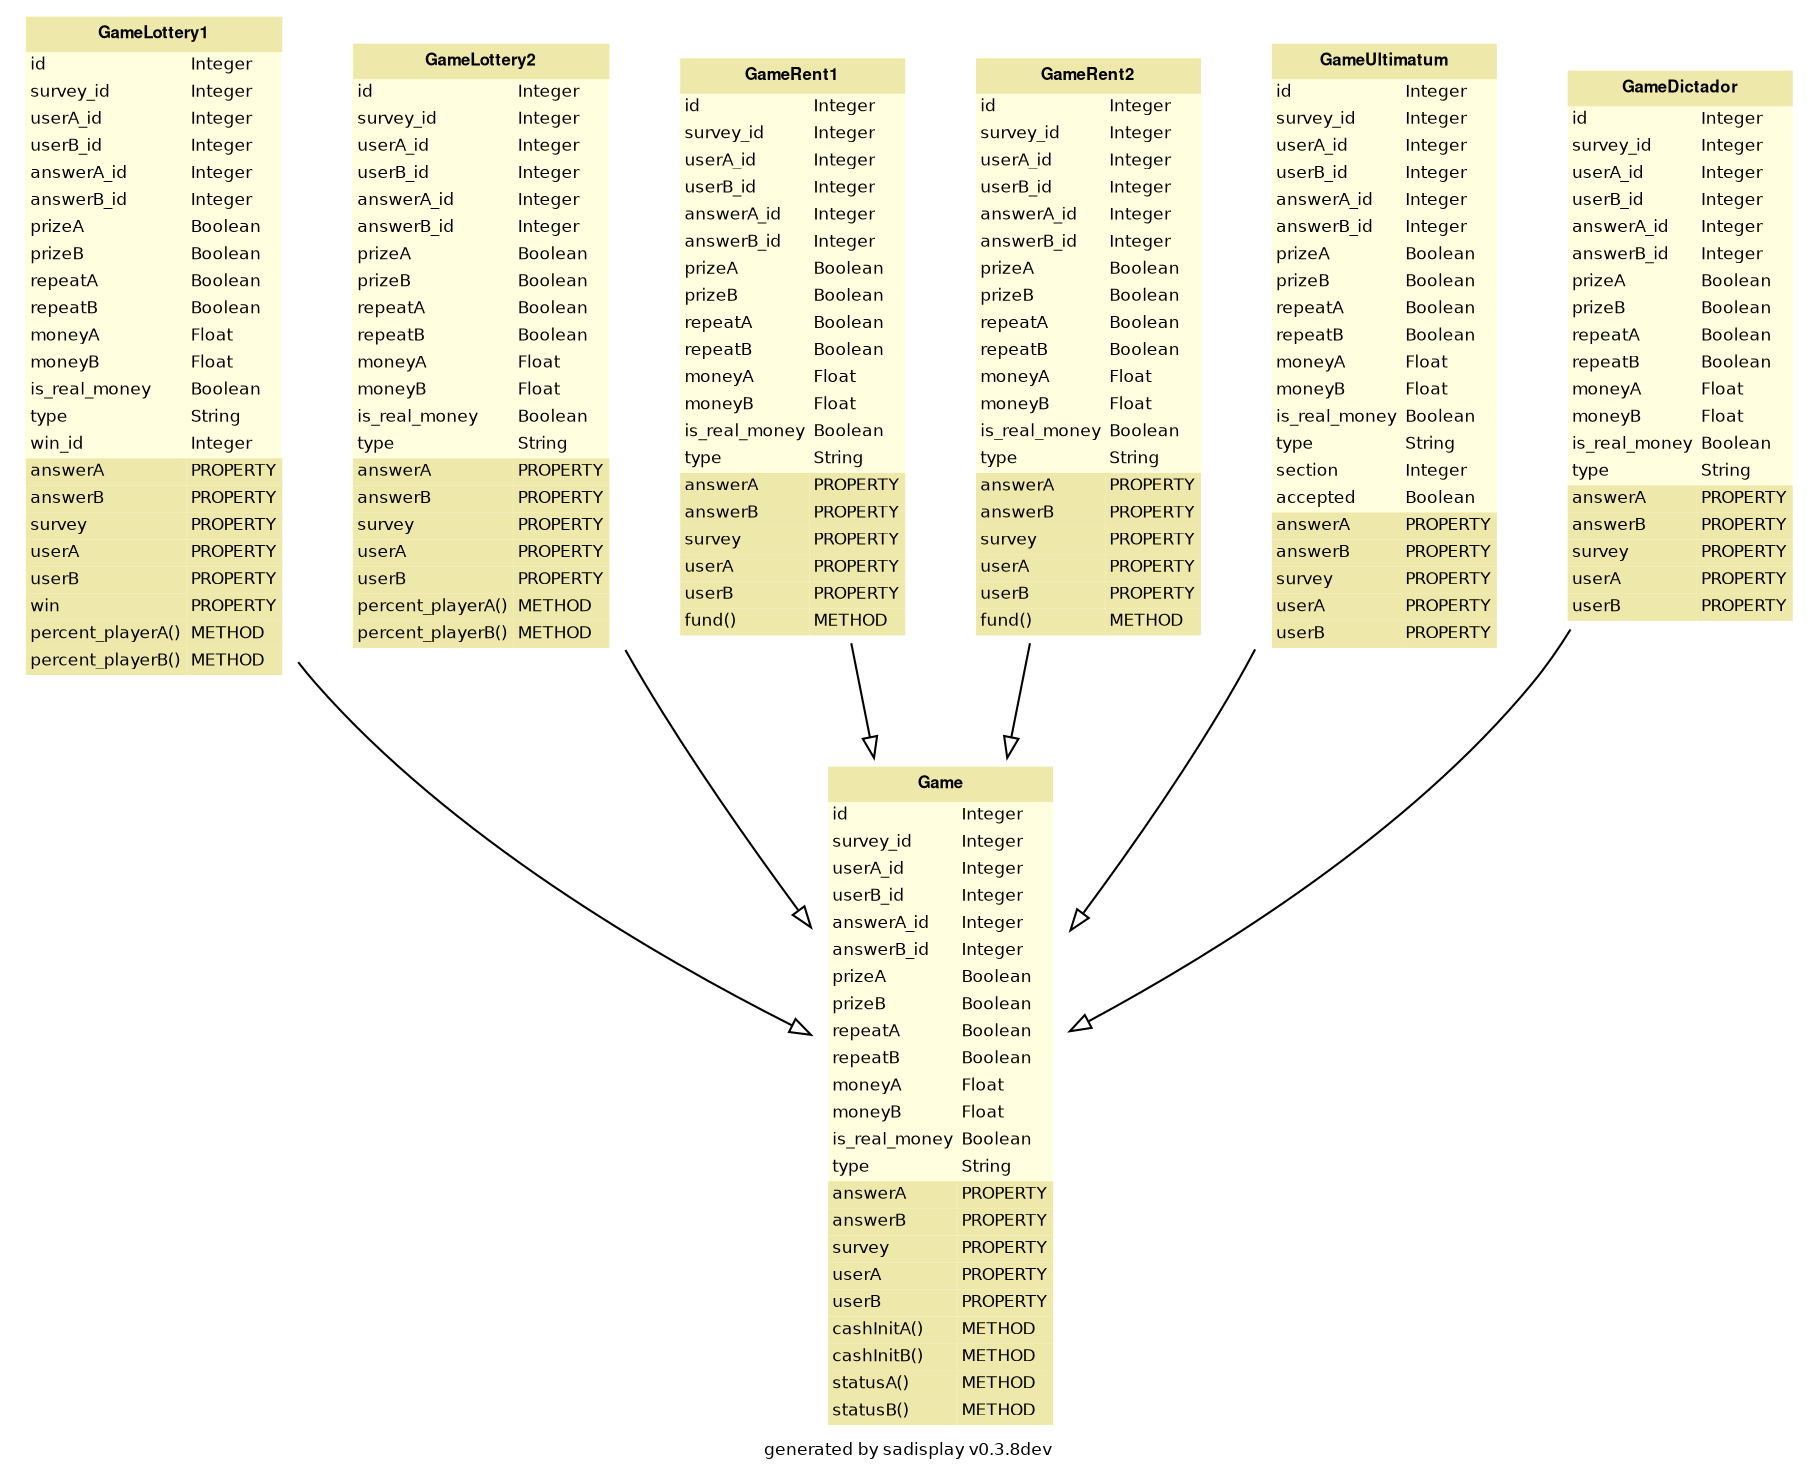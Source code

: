 
        digraph G {
            label = "generated by sadisplay v0.3.8dev";
            fontname = "Bitstream Vera Sans"
            fontsize = 8

            node [
                fontname = "Bitstream Vera Sans"
                fontsize = 8
                shape = "plaintext"
            ]

            edge [
                fontname = "Bitstream Vera Sans"
                fontsize = 8
            ]
    

        Game [label=<
        <TABLE BGCOLOR="lightyellow" BORDER="0"
            CELLBORDER="0" CELLSPACING="0">
                <TR><TD COLSPAN="2" CELLPADDING="4"
                        ALIGN="CENTER" BGCOLOR="palegoldenrod"
                ><FONT FACE="Helvetica Bold" COLOR="black"
                >Game</FONT></TD></TR><TR><TD ALIGN="LEFT" BORDER="0"
        ><FONT FACE="Bitstream Vera Sans">id</FONT
        ></TD><TD ALIGN="LEFT"
        ><FONT FACE="Bitstream Vera Sans">Integer</FONT
        ></TD></TR> <TR><TD ALIGN="LEFT" BORDER="0"
        ><FONT FACE="Bitstream Vera Sans">survey_id</FONT
        ></TD><TD ALIGN="LEFT"
        ><FONT FACE="Bitstream Vera Sans">Integer</FONT
        ></TD></TR> <TR><TD ALIGN="LEFT" BORDER="0"
        ><FONT FACE="Bitstream Vera Sans">userA_id</FONT
        ></TD><TD ALIGN="LEFT"
        ><FONT FACE="Bitstream Vera Sans">Integer</FONT
        ></TD></TR> <TR><TD ALIGN="LEFT" BORDER="0"
        ><FONT FACE="Bitstream Vera Sans">userB_id</FONT
        ></TD><TD ALIGN="LEFT"
        ><FONT FACE="Bitstream Vera Sans">Integer</FONT
        ></TD></TR> <TR><TD ALIGN="LEFT" BORDER="0"
        ><FONT FACE="Bitstream Vera Sans">answerA_id</FONT
        ></TD><TD ALIGN="LEFT"
        ><FONT FACE="Bitstream Vera Sans">Integer</FONT
        ></TD></TR> <TR><TD ALIGN="LEFT" BORDER="0"
        ><FONT FACE="Bitstream Vera Sans">answerB_id</FONT
        ></TD><TD ALIGN="LEFT"
        ><FONT FACE="Bitstream Vera Sans">Integer</FONT
        ></TD></TR> <TR><TD ALIGN="LEFT" BORDER="0"
        ><FONT FACE="Bitstream Vera Sans">prizeA</FONT
        ></TD><TD ALIGN="LEFT"
        ><FONT FACE="Bitstream Vera Sans">Boolean</FONT
        ></TD></TR> <TR><TD ALIGN="LEFT" BORDER="0"
        ><FONT FACE="Bitstream Vera Sans">prizeB</FONT
        ></TD><TD ALIGN="LEFT"
        ><FONT FACE="Bitstream Vera Sans">Boolean</FONT
        ></TD></TR> <TR><TD ALIGN="LEFT" BORDER="0"
        ><FONT FACE="Bitstream Vera Sans">repeatA</FONT
        ></TD><TD ALIGN="LEFT"
        ><FONT FACE="Bitstream Vera Sans">Boolean</FONT
        ></TD></TR> <TR><TD ALIGN="LEFT" BORDER="0"
        ><FONT FACE="Bitstream Vera Sans">repeatB</FONT
        ></TD><TD ALIGN="LEFT"
        ><FONT FACE="Bitstream Vera Sans">Boolean</FONT
        ></TD></TR> <TR><TD ALIGN="LEFT" BORDER="0"
        ><FONT FACE="Bitstream Vera Sans">moneyA</FONT
        ></TD><TD ALIGN="LEFT"
        ><FONT FACE="Bitstream Vera Sans">Float</FONT
        ></TD></TR> <TR><TD ALIGN="LEFT" BORDER="0"
        ><FONT FACE="Bitstream Vera Sans">moneyB</FONT
        ></TD><TD ALIGN="LEFT"
        ><FONT FACE="Bitstream Vera Sans">Float</FONT
        ></TD></TR> <TR><TD ALIGN="LEFT" BORDER="0"
        ><FONT FACE="Bitstream Vera Sans">is_real_money</FONT
        ></TD><TD ALIGN="LEFT"
        ><FONT FACE="Bitstream Vera Sans">Boolean</FONT
        ></TD></TR> <TR><TD ALIGN="LEFT" BORDER="0"
        ><FONT FACE="Bitstream Vera Sans">type</FONT
        ></TD><TD ALIGN="LEFT"
        ><FONT FACE="Bitstream Vera Sans">String</FONT
        ></TD></TR><TR><TD ALIGN="LEFT" BORDER="0"
        BGCOLOR="palegoldenrod"
        ><FONT FACE="Bitstream Vera Sans">answerA</FONT></TD
        ><TD BGCOLOR="palegoldenrod" ALIGN="LEFT"
        ><FONT FACE="Bitstream Vera Sans">PROPERTY</FONT
        ></TD></TR> <TR><TD ALIGN="LEFT" BORDER="0"
        BGCOLOR="palegoldenrod"
        ><FONT FACE="Bitstream Vera Sans">answerB</FONT></TD
        ><TD BGCOLOR="palegoldenrod" ALIGN="LEFT"
        ><FONT FACE="Bitstream Vera Sans">PROPERTY</FONT
        ></TD></TR> <TR><TD ALIGN="LEFT" BORDER="0"
        BGCOLOR="palegoldenrod"
        ><FONT FACE="Bitstream Vera Sans">survey</FONT></TD
        ><TD BGCOLOR="palegoldenrod" ALIGN="LEFT"
        ><FONT FACE="Bitstream Vera Sans">PROPERTY</FONT
        ></TD></TR> <TR><TD ALIGN="LEFT" BORDER="0"
        BGCOLOR="palegoldenrod"
        ><FONT FACE="Bitstream Vera Sans">userA</FONT></TD
        ><TD BGCOLOR="palegoldenrod" ALIGN="LEFT"
        ><FONT FACE="Bitstream Vera Sans">PROPERTY</FONT
        ></TD></TR> <TR><TD ALIGN="LEFT" BORDER="0"
        BGCOLOR="palegoldenrod"
        ><FONT FACE="Bitstream Vera Sans">userB</FONT></TD
        ><TD BGCOLOR="palegoldenrod" ALIGN="LEFT"
        ><FONT FACE="Bitstream Vera Sans">PROPERTY</FONT
        ></TD></TR><TR><TD ALIGN="LEFT" BORDER="0"
        BGCOLOR="palegoldenrod"
        ><FONT FACE="Bitstream Vera Sans">cashInitA()</FONT></TD
        ><TD BGCOLOR="palegoldenrod" ALIGN="LEFT"
        ><FONT FACE="Bitstream Vera Sans">METHOD</FONT
        ></TD></TR> <TR><TD ALIGN="LEFT" BORDER="0"
        BGCOLOR="palegoldenrod"
        ><FONT FACE="Bitstream Vera Sans">cashInitB()</FONT></TD
        ><TD BGCOLOR="palegoldenrod" ALIGN="LEFT"
        ><FONT FACE="Bitstream Vera Sans">METHOD</FONT
        ></TD></TR> <TR><TD ALIGN="LEFT" BORDER="0"
        BGCOLOR="palegoldenrod"
        ><FONT FACE="Bitstream Vera Sans">statusA()</FONT></TD
        ><TD BGCOLOR="palegoldenrod" ALIGN="LEFT"
        ><FONT FACE="Bitstream Vera Sans">METHOD</FONT
        ></TD></TR> <TR><TD ALIGN="LEFT" BORDER="0"
        BGCOLOR="palegoldenrod"
        ><FONT FACE="Bitstream Vera Sans">statusB()</FONT></TD
        ><TD BGCOLOR="palegoldenrod" ALIGN="LEFT"
        ><FONT FACE="Bitstream Vera Sans">METHOD</FONT
        ></TD></TR>
        </TABLE>
    >]
    

        GameLottery1 [label=<
        <TABLE BGCOLOR="lightyellow" BORDER="0"
            CELLBORDER="0" CELLSPACING="0">
                <TR><TD COLSPAN="2" CELLPADDING="4"
                        ALIGN="CENTER" BGCOLOR="palegoldenrod"
                ><FONT FACE="Helvetica Bold" COLOR="black"
                >GameLottery1</FONT></TD></TR><TR><TD ALIGN="LEFT" BORDER="0"
        ><FONT FACE="Bitstream Vera Sans">id</FONT
        ></TD><TD ALIGN="LEFT"
        ><FONT FACE="Bitstream Vera Sans">Integer</FONT
        ></TD></TR> <TR><TD ALIGN="LEFT" BORDER="0"
        ><FONT FACE="Bitstream Vera Sans">survey_id</FONT
        ></TD><TD ALIGN="LEFT"
        ><FONT FACE="Bitstream Vera Sans">Integer</FONT
        ></TD></TR> <TR><TD ALIGN="LEFT" BORDER="0"
        ><FONT FACE="Bitstream Vera Sans">userA_id</FONT
        ></TD><TD ALIGN="LEFT"
        ><FONT FACE="Bitstream Vera Sans">Integer</FONT
        ></TD></TR> <TR><TD ALIGN="LEFT" BORDER="0"
        ><FONT FACE="Bitstream Vera Sans">userB_id</FONT
        ></TD><TD ALIGN="LEFT"
        ><FONT FACE="Bitstream Vera Sans">Integer</FONT
        ></TD></TR> <TR><TD ALIGN="LEFT" BORDER="0"
        ><FONT FACE="Bitstream Vera Sans">answerA_id</FONT
        ></TD><TD ALIGN="LEFT"
        ><FONT FACE="Bitstream Vera Sans">Integer</FONT
        ></TD></TR> <TR><TD ALIGN="LEFT" BORDER="0"
        ><FONT FACE="Bitstream Vera Sans">answerB_id</FONT
        ></TD><TD ALIGN="LEFT"
        ><FONT FACE="Bitstream Vera Sans">Integer</FONT
        ></TD></TR> <TR><TD ALIGN="LEFT" BORDER="0"
        ><FONT FACE="Bitstream Vera Sans">prizeA</FONT
        ></TD><TD ALIGN="LEFT"
        ><FONT FACE="Bitstream Vera Sans">Boolean</FONT
        ></TD></TR> <TR><TD ALIGN="LEFT" BORDER="0"
        ><FONT FACE="Bitstream Vera Sans">prizeB</FONT
        ></TD><TD ALIGN="LEFT"
        ><FONT FACE="Bitstream Vera Sans">Boolean</FONT
        ></TD></TR> <TR><TD ALIGN="LEFT" BORDER="0"
        ><FONT FACE="Bitstream Vera Sans">repeatA</FONT
        ></TD><TD ALIGN="LEFT"
        ><FONT FACE="Bitstream Vera Sans">Boolean</FONT
        ></TD></TR> <TR><TD ALIGN="LEFT" BORDER="0"
        ><FONT FACE="Bitstream Vera Sans">repeatB</FONT
        ></TD><TD ALIGN="LEFT"
        ><FONT FACE="Bitstream Vera Sans">Boolean</FONT
        ></TD></TR> <TR><TD ALIGN="LEFT" BORDER="0"
        ><FONT FACE="Bitstream Vera Sans">moneyA</FONT
        ></TD><TD ALIGN="LEFT"
        ><FONT FACE="Bitstream Vera Sans">Float</FONT
        ></TD></TR> <TR><TD ALIGN="LEFT" BORDER="0"
        ><FONT FACE="Bitstream Vera Sans">moneyB</FONT
        ></TD><TD ALIGN="LEFT"
        ><FONT FACE="Bitstream Vera Sans">Float</FONT
        ></TD></TR> <TR><TD ALIGN="LEFT" BORDER="0"
        ><FONT FACE="Bitstream Vera Sans">is_real_money</FONT
        ></TD><TD ALIGN="LEFT"
        ><FONT FACE="Bitstream Vera Sans">Boolean</FONT
        ></TD></TR> <TR><TD ALIGN="LEFT" BORDER="0"
        ><FONT FACE="Bitstream Vera Sans">type</FONT
        ></TD><TD ALIGN="LEFT"
        ><FONT FACE="Bitstream Vera Sans">String</FONT
        ></TD></TR> <TR><TD ALIGN="LEFT" BORDER="0"
        ><FONT FACE="Bitstream Vera Sans">win_id</FONT
        ></TD><TD ALIGN="LEFT"
        ><FONT FACE="Bitstream Vera Sans">Integer</FONT
        ></TD></TR><TR><TD ALIGN="LEFT" BORDER="0"
        BGCOLOR="palegoldenrod"
        ><FONT FACE="Bitstream Vera Sans">answerA</FONT></TD
        ><TD BGCOLOR="palegoldenrod" ALIGN="LEFT"
        ><FONT FACE="Bitstream Vera Sans">PROPERTY</FONT
        ></TD></TR> <TR><TD ALIGN="LEFT" BORDER="0"
        BGCOLOR="palegoldenrod"
        ><FONT FACE="Bitstream Vera Sans">answerB</FONT></TD
        ><TD BGCOLOR="palegoldenrod" ALIGN="LEFT"
        ><FONT FACE="Bitstream Vera Sans">PROPERTY</FONT
        ></TD></TR> <TR><TD ALIGN="LEFT" BORDER="0"
        BGCOLOR="palegoldenrod"
        ><FONT FACE="Bitstream Vera Sans">survey</FONT></TD
        ><TD BGCOLOR="palegoldenrod" ALIGN="LEFT"
        ><FONT FACE="Bitstream Vera Sans">PROPERTY</FONT
        ></TD></TR> <TR><TD ALIGN="LEFT" BORDER="0"
        BGCOLOR="palegoldenrod"
        ><FONT FACE="Bitstream Vera Sans">userA</FONT></TD
        ><TD BGCOLOR="palegoldenrod" ALIGN="LEFT"
        ><FONT FACE="Bitstream Vera Sans">PROPERTY</FONT
        ></TD></TR> <TR><TD ALIGN="LEFT" BORDER="0"
        BGCOLOR="palegoldenrod"
        ><FONT FACE="Bitstream Vera Sans">userB</FONT></TD
        ><TD BGCOLOR="palegoldenrod" ALIGN="LEFT"
        ><FONT FACE="Bitstream Vera Sans">PROPERTY</FONT
        ></TD></TR> <TR><TD ALIGN="LEFT" BORDER="0"
        BGCOLOR="palegoldenrod"
        ><FONT FACE="Bitstream Vera Sans">win</FONT></TD
        ><TD BGCOLOR="palegoldenrod" ALIGN="LEFT"
        ><FONT FACE="Bitstream Vera Sans">PROPERTY</FONT
        ></TD></TR><TR><TD ALIGN="LEFT" BORDER="0"
        BGCOLOR="palegoldenrod"
        ><FONT FACE="Bitstream Vera Sans">percent_playerA()</FONT></TD
        ><TD BGCOLOR="palegoldenrod" ALIGN="LEFT"
        ><FONT FACE="Bitstream Vera Sans">METHOD</FONT
        ></TD></TR> <TR><TD ALIGN="LEFT" BORDER="0"
        BGCOLOR="palegoldenrod"
        ><FONT FACE="Bitstream Vera Sans">percent_playerB()</FONT></TD
        ><TD BGCOLOR="palegoldenrod" ALIGN="LEFT"
        ><FONT FACE="Bitstream Vera Sans">METHOD</FONT
        ></TD></TR>
        </TABLE>
    >]
    

        GameLottery2 [label=<
        <TABLE BGCOLOR="lightyellow" BORDER="0"
            CELLBORDER="0" CELLSPACING="0">
                <TR><TD COLSPAN="2" CELLPADDING="4"
                        ALIGN="CENTER" BGCOLOR="palegoldenrod"
                ><FONT FACE="Helvetica Bold" COLOR="black"
                >GameLottery2</FONT></TD></TR><TR><TD ALIGN="LEFT" BORDER="0"
        ><FONT FACE="Bitstream Vera Sans">id</FONT
        ></TD><TD ALIGN="LEFT"
        ><FONT FACE="Bitstream Vera Sans">Integer</FONT
        ></TD></TR> <TR><TD ALIGN="LEFT" BORDER="0"
        ><FONT FACE="Bitstream Vera Sans">survey_id</FONT
        ></TD><TD ALIGN="LEFT"
        ><FONT FACE="Bitstream Vera Sans">Integer</FONT
        ></TD></TR> <TR><TD ALIGN="LEFT" BORDER="0"
        ><FONT FACE="Bitstream Vera Sans">userA_id</FONT
        ></TD><TD ALIGN="LEFT"
        ><FONT FACE="Bitstream Vera Sans">Integer</FONT
        ></TD></TR> <TR><TD ALIGN="LEFT" BORDER="0"
        ><FONT FACE="Bitstream Vera Sans">userB_id</FONT
        ></TD><TD ALIGN="LEFT"
        ><FONT FACE="Bitstream Vera Sans">Integer</FONT
        ></TD></TR> <TR><TD ALIGN="LEFT" BORDER="0"
        ><FONT FACE="Bitstream Vera Sans">answerA_id</FONT
        ></TD><TD ALIGN="LEFT"
        ><FONT FACE="Bitstream Vera Sans">Integer</FONT
        ></TD></TR> <TR><TD ALIGN="LEFT" BORDER="0"
        ><FONT FACE="Bitstream Vera Sans">answerB_id</FONT
        ></TD><TD ALIGN="LEFT"
        ><FONT FACE="Bitstream Vera Sans">Integer</FONT
        ></TD></TR> <TR><TD ALIGN="LEFT" BORDER="0"
        ><FONT FACE="Bitstream Vera Sans">prizeA</FONT
        ></TD><TD ALIGN="LEFT"
        ><FONT FACE="Bitstream Vera Sans">Boolean</FONT
        ></TD></TR> <TR><TD ALIGN="LEFT" BORDER="0"
        ><FONT FACE="Bitstream Vera Sans">prizeB</FONT
        ></TD><TD ALIGN="LEFT"
        ><FONT FACE="Bitstream Vera Sans">Boolean</FONT
        ></TD></TR> <TR><TD ALIGN="LEFT" BORDER="0"
        ><FONT FACE="Bitstream Vera Sans">repeatA</FONT
        ></TD><TD ALIGN="LEFT"
        ><FONT FACE="Bitstream Vera Sans">Boolean</FONT
        ></TD></TR> <TR><TD ALIGN="LEFT" BORDER="0"
        ><FONT FACE="Bitstream Vera Sans">repeatB</FONT
        ></TD><TD ALIGN="LEFT"
        ><FONT FACE="Bitstream Vera Sans">Boolean</FONT
        ></TD></TR> <TR><TD ALIGN="LEFT" BORDER="0"
        ><FONT FACE="Bitstream Vera Sans">moneyA</FONT
        ></TD><TD ALIGN="LEFT"
        ><FONT FACE="Bitstream Vera Sans">Float</FONT
        ></TD></TR> <TR><TD ALIGN="LEFT" BORDER="0"
        ><FONT FACE="Bitstream Vera Sans">moneyB</FONT
        ></TD><TD ALIGN="LEFT"
        ><FONT FACE="Bitstream Vera Sans">Float</FONT
        ></TD></TR> <TR><TD ALIGN="LEFT" BORDER="0"
        ><FONT FACE="Bitstream Vera Sans">is_real_money</FONT
        ></TD><TD ALIGN="LEFT"
        ><FONT FACE="Bitstream Vera Sans">Boolean</FONT
        ></TD></TR> <TR><TD ALIGN="LEFT" BORDER="0"
        ><FONT FACE="Bitstream Vera Sans">type</FONT
        ></TD><TD ALIGN="LEFT"
        ><FONT FACE="Bitstream Vera Sans">String</FONT
        ></TD></TR><TR><TD ALIGN="LEFT" BORDER="0"
        BGCOLOR="palegoldenrod"
        ><FONT FACE="Bitstream Vera Sans">answerA</FONT></TD
        ><TD BGCOLOR="palegoldenrod" ALIGN="LEFT"
        ><FONT FACE="Bitstream Vera Sans">PROPERTY</FONT
        ></TD></TR> <TR><TD ALIGN="LEFT" BORDER="0"
        BGCOLOR="palegoldenrod"
        ><FONT FACE="Bitstream Vera Sans">answerB</FONT></TD
        ><TD BGCOLOR="palegoldenrod" ALIGN="LEFT"
        ><FONT FACE="Bitstream Vera Sans">PROPERTY</FONT
        ></TD></TR> <TR><TD ALIGN="LEFT" BORDER="0"
        BGCOLOR="palegoldenrod"
        ><FONT FACE="Bitstream Vera Sans">survey</FONT></TD
        ><TD BGCOLOR="palegoldenrod" ALIGN="LEFT"
        ><FONT FACE="Bitstream Vera Sans">PROPERTY</FONT
        ></TD></TR> <TR><TD ALIGN="LEFT" BORDER="0"
        BGCOLOR="palegoldenrod"
        ><FONT FACE="Bitstream Vera Sans">userA</FONT></TD
        ><TD BGCOLOR="palegoldenrod" ALIGN="LEFT"
        ><FONT FACE="Bitstream Vera Sans">PROPERTY</FONT
        ></TD></TR> <TR><TD ALIGN="LEFT" BORDER="0"
        BGCOLOR="palegoldenrod"
        ><FONT FACE="Bitstream Vera Sans">userB</FONT></TD
        ><TD BGCOLOR="palegoldenrod" ALIGN="LEFT"
        ><FONT FACE="Bitstream Vera Sans">PROPERTY</FONT
        ></TD></TR><TR><TD ALIGN="LEFT" BORDER="0"
        BGCOLOR="palegoldenrod"
        ><FONT FACE="Bitstream Vera Sans">percent_playerA()</FONT></TD
        ><TD BGCOLOR="palegoldenrod" ALIGN="LEFT"
        ><FONT FACE="Bitstream Vera Sans">METHOD</FONT
        ></TD></TR> <TR><TD ALIGN="LEFT" BORDER="0"
        BGCOLOR="palegoldenrod"
        ><FONT FACE="Bitstream Vera Sans">percent_playerB()</FONT></TD
        ><TD BGCOLOR="palegoldenrod" ALIGN="LEFT"
        ><FONT FACE="Bitstream Vera Sans">METHOD</FONT
        ></TD></TR>
        </TABLE>
    >]
    

        GameRent1 [label=<
        <TABLE BGCOLOR="lightyellow" BORDER="0"
            CELLBORDER="0" CELLSPACING="0">
                <TR><TD COLSPAN="2" CELLPADDING="4"
                        ALIGN="CENTER" BGCOLOR="palegoldenrod"
                ><FONT FACE="Helvetica Bold" COLOR="black"
                >GameRent1</FONT></TD></TR><TR><TD ALIGN="LEFT" BORDER="0"
        ><FONT FACE="Bitstream Vera Sans">id</FONT
        ></TD><TD ALIGN="LEFT"
        ><FONT FACE="Bitstream Vera Sans">Integer</FONT
        ></TD></TR> <TR><TD ALIGN="LEFT" BORDER="0"
        ><FONT FACE="Bitstream Vera Sans">survey_id</FONT
        ></TD><TD ALIGN="LEFT"
        ><FONT FACE="Bitstream Vera Sans">Integer</FONT
        ></TD></TR> <TR><TD ALIGN="LEFT" BORDER="0"
        ><FONT FACE="Bitstream Vera Sans">userA_id</FONT
        ></TD><TD ALIGN="LEFT"
        ><FONT FACE="Bitstream Vera Sans">Integer</FONT
        ></TD></TR> <TR><TD ALIGN="LEFT" BORDER="0"
        ><FONT FACE="Bitstream Vera Sans">userB_id</FONT
        ></TD><TD ALIGN="LEFT"
        ><FONT FACE="Bitstream Vera Sans">Integer</FONT
        ></TD></TR> <TR><TD ALIGN="LEFT" BORDER="0"
        ><FONT FACE="Bitstream Vera Sans">answerA_id</FONT
        ></TD><TD ALIGN="LEFT"
        ><FONT FACE="Bitstream Vera Sans">Integer</FONT
        ></TD></TR> <TR><TD ALIGN="LEFT" BORDER="0"
        ><FONT FACE="Bitstream Vera Sans">answerB_id</FONT
        ></TD><TD ALIGN="LEFT"
        ><FONT FACE="Bitstream Vera Sans">Integer</FONT
        ></TD></TR> <TR><TD ALIGN="LEFT" BORDER="0"
        ><FONT FACE="Bitstream Vera Sans">prizeA</FONT
        ></TD><TD ALIGN="LEFT"
        ><FONT FACE="Bitstream Vera Sans">Boolean</FONT
        ></TD></TR> <TR><TD ALIGN="LEFT" BORDER="0"
        ><FONT FACE="Bitstream Vera Sans">prizeB</FONT
        ></TD><TD ALIGN="LEFT"
        ><FONT FACE="Bitstream Vera Sans">Boolean</FONT
        ></TD></TR> <TR><TD ALIGN="LEFT" BORDER="0"
        ><FONT FACE="Bitstream Vera Sans">repeatA</FONT
        ></TD><TD ALIGN="LEFT"
        ><FONT FACE="Bitstream Vera Sans">Boolean</FONT
        ></TD></TR> <TR><TD ALIGN="LEFT" BORDER="0"
        ><FONT FACE="Bitstream Vera Sans">repeatB</FONT
        ></TD><TD ALIGN="LEFT"
        ><FONT FACE="Bitstream Vera Sans">Boolean</FONT
        ></TD></TR> <TR><TD ALIGN="LEFT" BORDER="0"
        ><FONT FACE="Bitstream Vera Sans">moneyA</FONT
        ></TD><TD ALIGN="LEFT"
        ><FONT FACE="Bitstream Vera Sans">Float</FONT
        ></TD></TR> <TR><TD ALIGN="LEFT" BORDER="0"
        ><FONT FACE="Bitstream Vera Sans">moneyB</FONT
        ></TD><TD ALIGN="LEFT"
        ><FONT FACE="Bitstream Vera Sans">Float</FONT
        ></TD></TR> <TR><TD ALIGN="LEFT" BORDER="0"
        ><FONT FACE="Bitstream Vera Sans">is_real_money</FONT
        ></TD><TD ALIGN="LEFT"
        ><FONT FACE="Bitstream Vera Sans">Boolean</FONT
        ></TD></TR> <TR><TD ALIGN="LEFT" BORDER="0"
        ><FONT FACE="Bitstream Vera Sans">type</FONT
        ></TD><TD ALIGN="LEFT"
        ><FONT FACE="Bitstream Vera Sans">String</FONT
        ></TD></TR><TR><TD ALIGN="LEFT" BORDER="0"
        BGCOLOR="palegoldenrod"
        ><FONT FACE="Bitstream Vera Sans">answerA</FONT></TD
        ><TD BGCOLOR="palegoldenrod" ALIGN="LEFT"
        ><FONT FACE="Bitstream Vera Sans">PROPERTY</FONT
        ></TD></TR> <TR><TD ALIGN="LEFT" BORDER="0"
        BGCOLOR="palegoldenrod"
        ><FONT FACE="Bitstream Vera Sans">answerB</FONT></TD
        ><TD BGCOLOR="palegoldenrod" ALIGN="LEFT"
        ><FONT FACE="Bitstream Vera Sans">PROPERTY</FONT
        ></TD></TR> <TR><TD ALIGN="LEFT" BORDER="0"
        BGCOLOR="palegoldenrod"
        ><FONT FACE="Bitstream Vera Sans">survey</FONT></TD
        ><TD BGCOLOR="palegoldenrod" ALIGN="LEFT"
        ><FONT FACE="Bitstream Vera Sans">PROPERTY</FONT
        ></TD></TR> <TR><TD ALIGN="LEFT" BORDER="0"
        BGCOLOR="palegoldenrod"
        ><FONT FACE="Bitstream Vera Sans">userA</FONT></TD
        ><TD BGCOLOR="palegoldenrod" ALIGN="LEFT"
        ><FONT FACE="Bitstream Vera Sans">PROPERTY</FONT
        ></TD></TR> <TR><TD ALIGN="LEFT" BORDER="0"
        BGCOLOR="palegoldenrod"
        ><FONT FACE="Bitstream Vera Sans">userB</FONT></TD
        ><TD BGCOLOR="palegoldenrod" ALIGN="LEFT"
        ><FONT FACE="Bitstream Vera Sans">PROPERTY</FONT
        ></TD></TR><TR><TD ALIGN="LEFT" BORDER="0"
        BGCOLOR="palegoldenrod"
        ><FONT FACE="Bitstream Vera Sans">fund()</FONT></TD
        ><TD BGCOLOR="palegoldenrod" ALIGN="LEFT"
        ><FONT FACE="Bitstream Vera Sans">METHOD</FONT
        ></TD></TR>
        </TABLE>
    >]
    

        GameRent2 [label=<
        <TABLE BGCOLOR="lightyellow" BORDER="0"
            CELLBORDER="0" CELLSPACING="0">
                <TR><TD COLSPAN="2" CELLPADDING="4"
                        ALIGN="CENTER" BGCOLOR="palegoldenrod"
                ><FONT FACE="Helvetica Bold" COLOR="black"
                >GameRent2</FONT></TD></TR><TR><TD ALIGN="LEFT" BORDER="0"
        ><FONT FACE="Bitstream Vera Sans">id</FONT
        ></TD><TD ALIGN="LEFT"
        ><FONT FACE="Bitstream Vera Sans">Integer</FONT
        ></TD></TR> <TR><TD ALIGN="LEFT" BORDER="0"
        ><FONT FACE="Bitstream Vera Sans">survey_id</FONT
        ></TD><TD ALIGN="LEFT"
        ><FONT FACE="Bitstream Vera Sans">Integer</FONT
        ></TD></TR> <TR><TD ALIGN="LEFT" BORDER="0"
        ><FONT FACE="Bitstream Vera Sans">userA_id</FONT
        ></TD><TD ALIGN="LEFT"
        ><FONT FACE="Bitstream Vera Sans">Integer</FONT
        ></TD></TR> <TR><TD ALIGN="LEFT" BORDER="0"
        ><FONT FACE="Bitstream Vera Sans">userB_id</FONT
        ></TD><TD ALIGN="LEFT"
        ><FONT FACE="Bitstream Vera Sans">Integer</FONT
        ></TD></TR> <TR><TD ALIGN="LEFT" BORDER="0"
        ><FONT FACE="Bitstream Vera Sans">answerA_id</FONT
        ></TD><TD ALIGN="LEFT"
        ><FONT FACE="Bitstream Vera Sans">Integer</FONT
        ></TD></TR> <TR><TD ALIGN="LEFT" BORDER="0"
        ><FONT FACE="Bitstream Vera Sans">answerB_id</FONT
        ></TD><TD ALIGN="LEFT"
        ><FONT FACE="Bitstream Vera Sans">Integer</FONT
        ></TD></TR> <TR><TD ALIGN="LEFT" BORDER="0"
        ><FONT FACE="Bitstream Vera Sans">prizeA</FONT
        ></TD><TD ALIGN="LEFT"
        ><FONT FACE="Bitstream Vera Sans">Boolean</FONT
        ></TD></TR> <TR><TD ALIGN="LEFT" BORDER="0"
        ><FONT FACE="Bitstream Vera Sans">prizeB</FONT
        ></TD><TD ALIGN="LEFT"
        ><FONT FACE="Bitstream Vera Sans">Boolean</FONT
        ></TD></TR> <TR><TD ALIGN="LEFT" BORDER="0"
        ><FONT FACE="Bitstream Vera Sans">repeatA</FONT
        ></TD><TD ALIGN="LEFT"
        ><FONT FACE="Bitstream Vera Sans">Boolean</FONT
        ></TD></TR> <TR><TD ALIGN="LEFT" BORDER="0"
        ><FONT FACE="Bitstream Vera Sans">repeatB</FONT
        ></TD><TD ALIGN="LEFT"
        ><FONT FACE="Bitstream Vera Sans">Boolean</FONT
        ></TD></TR> <TR><TD ALIGN="LEFT" BORDER="0"
        ><FONT FACE="Bitstream Vera Sans">moneyA</FONT
        ></TD><TD ALIGN="LEFT"
        ><FONT FACE="Bitstream Vera Sans">Float</FONT
        ></TD></TR> <TR><TD ALIGN="LEFT" BORDER="0"
        ><FONT FACE="Bitstream Vera Sans">moneyB</FONT
        ></TD><TD ALIGN="LEFT"
        ><FONT FACE="Bitstream Vera Sans">Float</FONT
        ></TD></TR> <TR><TD ALIGN="LEFT" BORDER="0"
        ><FONT FACE="Bitstream Vera Sans">is_real_money</FONT
        ></TD><TD ALIGN="LEFT"
        ><FONT FACE="Bitstream Vera Sans">Boolean</FONT
        ></TD></TR> <TR><TD ALIGN="LEFT" BORDER="0"
        ><FONT FACE="Bitstream Vera Sans">type</FONT
        ></TD><TD ALIGN="LEFT"
        ><FONT FACE="Bitstream Vera Sans">String</FONT
        ></TD></TR><TR><TD ALIGN="LEFT" BORDER="0"
        BGCOLOR="palegoldenrod"
        ><FONT FACE="Bitstream Vera Sans">answerA</FONT></TD
        ><TD BGCOLOR="palegoldenrod" ALIGN="LEFT"
        ><FONT FACE="Bitstream Vera Sans">PROPERTY</FONT
        ></TD></TR> <TR><TD ALIGN="LEFT" BORDER="0"
        BGCOLOR="palegoldenrod"
        ><FONT FACE="Bitstream Vera Sans">answerB</FONT></TD
        ><TD BGCOLOR="palegoldenrod" ALIGN="LEFT"
        ><FONT FACE="Bitstream Vera Sans">PROPERTY</FONT
        ></TD></TR> <TR><TD ALIGN="LEFT" BORDER="0"
        BGCOLOR="palegoldenrod"
        ><FONT FACE="Bitstream Vera Sans">survey</FONT></TD
        ><TD BGCOLOR="palegoldenrod" ALIGN="LEFT"
        ><FONT FACE="Bitstream Vera Sans">PROPERTY</FONT
        ></TD></TR> <TR><TD ALIGN="LEFT" BORDER="0"
        BGCOLOR="palegoldenrod"
        ><FONT FACE="Bitstream Vera Sans">userA</FONT></TD
        ><TD BGCOLOR="palegoldenrod" ALIGN="LEFT"
        ><FONT FACE="Bitstream Vera Sans">PROPERTY</FONT
        ></TD></TR> <TR><TD ALIGN="LEFT" BORDER="0"
        BGCOLOR="palegoldenrod"
        ><FONT FACE="Bitstream Vera Sans">userB</FONT></TD
        ><TD BGCOLOR="palegoldenrod" ALIGN="LEFT"
        ><FONT FACE="Bitstream Vera Sans">PROPERTY</FONT
        ></TD></TR><TR><TD ALIGN="LEFT" BORDER="0"
        BGCOLOR="palegoldenrod"
        ><FONT FACE="Bitstream Vera Sans">fund()</FONT></TD
        ><TD BGCOLOR="palegoldenrod" ALIGN="LEFT"
        ><FONT FACE="Bitstream Vera Sans">METHOD</FONT
        ></TD></TR>
        </TABLE>
    >]
    

        GameUltimatum [label=<
        <TABLE BGCOLOR="lightyellow" BORDER="0"
            CELLBORDER="0" CELLSPACING="0">
                <TR><TD COLSPAN="2" CELLPADDING="4"
                        ALIGN="CENTER" BGCOLOR="palegoldenrod"
                ><FONT FACE="Helvetica Bold" COLOR="black"
                >GameUltimatum</FONT></TD></TR><TR><TD ALIGN="LEFT" BORDER="0"
        ><FONT FACE="Bitstream Vera Sans">id</FONT
        ></TD><TD ALIGN="LEFT"
        ><FONT FACE="Bitstream Vera Sans">Integer</FONT
        ></TD></TR> <TR><TD ALIGN="LEFT" BORDER="0"
        ><FONT FACE="Bitstream Vera Sans">survey_id</FONT
        ></TD><TD ALIGN="LEFT"
        ><FONT FACE="Bitstream Vera Sans">Integer</FONT
        ></TD></TR> <TR><TD ALIGN="LEFT" BORDER="0"
        ><FONT FACE="Bitstream Vera Sans">userA_id</FONT
        ></TD><TD ALIGN="LEFT"
        ><FONT FACE="Bitstream Vera Sans">Integer</FONT
        ></TD></TR> <TR><TD ALIGN="LEFT" BORDER="0"
        ><FONT FACE="Bitstream Vera Sans">userB_id</FONT
        ></TD><TD ALIGN="LEFT"
        ><FONT FACE="Bitstream Vera Sans">Integer</FONT
        ></TD></TR> <TR><TD ALIGN="LEFT" BORDER="0"
        ><FONT FACE="Bitstream Vera Sans">answerA_id</FONT
        ></TD><TD ALIGN="LEFT"
        ><FONT FACE="Bitstream Vera Sans">Integer</FONT
        ></TD></TR> <TR><TD ALIGN="LEFT" BORDER="0"
        ><FONT FACE="Bitstream Vera Sans">answerB_id</FONT
        ></TD><TD ALIGN="LEFT"
        ><FONT FACE="Bitstream Vera Sans">Integer</FONT
        ></TD></TR> <TR><TD ALIGN="LEFT" BORDER="0"
        ><FONT FACE="Bitstream Vera Sans">prizeA</FONT
        ></TD><TD ALIGN="LEFT"
        ><FONT FACE="Bitstream Vera Sans">Boolean</FONT
        ></TD></TR> <TR><TD ALIGN="LEFT" BORDER="0"
        ><FONT FACE="Bitstream Vera Sans">prizeB</FONT
        ></TD><TD ALIGN="LEFT"
        ><FONT FACE="Bitstream Vera Sans">Boolean</FONT
        ></TD></TR> <TR><TD ALIGN="LEFT" BORDER="0"
        ><FONT FACE="Bitstream Vera Sans">repeatA</FONT
        ></TD><TD ALIGN="LEFT"
        ><FONT FACE="Bitstream Vera Sans">Boolean</FONT
        ></TD></TR> <TR><TD ALIGN="LEFT" BORDER="0"
        ><FONT FACE="Bitstream Vera Sans">repeatB</FONT
        ></TD><TD ALIGN="LEFT"
        ><FONT FACE="Bitstream Vera Sans">Boolean</FONT
        ></TD></TR> <TR><TD ALIGN="LEFT" BORDER="0"
        ><FONT FACE="Bitstream Vera Sans">moneyA</FONT
        ></TD><TD ALIGN="LEFT"
        ><FONT FACE="Bitstream Vera Sans">Float</FONT
        ></TD></TR> <TR><TD ALIGN="LEFT" BORDER="0"
        ><FONT FACE="Bitstream Vera Sans">moneyB</FONT
        ></TD><TD ALIGN="LEFT"
        ><FONT FACE="Bitstream Vera Sans">Float</FONT
        ></TD></TR> <TR><TD ALIGN="LEFT" BORDER="0"
        ><FONT FACE="Bitstream Vera Sans">is_real_money</FONT
        ></TD><TD ALIGN="LEFT"
        ><FONT FACE="Bitstream Vera Sans">Boolean</FONT
        ></TD></TR> <TR><TD ALIGN="LEFT" BORDER="0"
        ><FONT FACE="Bitstream Vera Sans">type</FONT
        ></TD><TD ALIGN="LEFT"
        ><FONT FACE="Bitstream Vera Sans">String</FONT
        ></TD></TR> <TR><TD ALIGN="LEFT" BORDER="0"
        ><FONT FACE="Bitstream Vera Sans">section</FONT
        ></TD><TD ALIGN="LEFT"
        ><FONT FACE="Bitstream Vera Sans">Integer</FONT
        ></TD></TR> <TR><TD ALIGN="LEFT" BORDER="0"
        ><FONT FACE="Bitstream Vera Sans">accepted</FONT
        ></TD><TD ALIGN="LEFT"
        ><FONT FACE="Bitstream Vera Sans">Boolean</FONT
        ></TD></TR><TR><TD ALIGN="LEFT" BORDER="0"
        BGCOLOR="palegoldenrod"
        ><FONT FACE="Bitstream Vera Sans">answerA</FONT></TD
        ><TD BGCOLOR="palegoldenrod" ALIGN="LEFT"
        ><FONT FACE="Bitstream Vera Sans">PROPERTY</FONT
        ></TD></TR> <TR><TD ALIGN="LEFT" BORDER="0"
        BGCOLOR="palegoldenrod"
        ><FONT FACE="Bitstream Vera Sans">answerB</FONT></TD
        ><TD BGCOLOR="palegoldenrod" ALIGN="LEFT"
        ><FONT FACE="Bitstream Vera Sans">PROPERTY</FONT
        ></TD></TR> <TR><TD ALIGN="LEFT" BORDER="0"
        BGCOLOR="palegoldenrod"
        ><FONT FACE="Bitstream Vera Sans">survey</FONT></TD
        ><TD BGCOLOR="palegoldenrod" ALIGN="LEFT"
        ><FONT FACE="Bitstream Vera Sans">PROPERTY</FONT
        ></TD></TR> <TR><TD ALIGN="LEFT" BORDER="0"
        BGCOLOR="palegoldenrod"
        ><FONT FACE="Bitstream Vera Sans">userA</FONT></TD
        ><TD BGCOLOR="palegoldenrod" ALIGN="LEFT"
        ><FONT FACE="Bitstream Vera Sans">PROPERTY</FONT
        ></TD></TR> <TR><TD ALIGN="LEFT" BORDER="0"
        BGCOLOR="palegoldenrod"
        ><FONT FACE="Bitstream Vera Sans">userB</FONT></TD
        ><TD BGCOLOR="palegoldenrod" ALIGN="LEFT"
        ><FONT FACE="Bitstream Vera Sans">PROPERTY</FONT
        ></TD></TR>
        </TABLE>
    >]
    

        GameDictador [label=<
        <TABLE BGCOLOR="lightyellow" BORDER="0"
            CELLBORDER="0" CELLSPACING="0">
                <TR><TD COLSPAN="2" CELLPADDING="4"
                        ALIGN="CENTER" BGCOLOR="palegoldenrod"
                ><FONT FACE="Helvetica Bold" COLOR="black"
                >GameDictador</FONT></TD></TR><TR><TD ALIGN="LEFT" BORDER="0"
        ><FONT FACE="Bitstream Vera Sans">id</FONT
        ></TD><TD ALIGN="LEFT"
        ><FONT FACE="Bitstream Vera Sans">Integer</FONT
        ></TD></TR> <TR><TD ALIGN="LEFT" BORDER="0"
        ><FONT FACE="Bitstream Vera Sans">survey_id</FONT
        ></TD><TD ALIGN="LEFT"
        ><FONT FACE="Bitstream Vera Sans">Integer</FONT
        ></TD></TR> <TR><TD ALIGN="LEFT" BORDER="0"
        ><FONT FACE="Bitstream Vera Sans">userA_id</FONT
        ></TD><TD ALIGN="LEFT"
        ><FONT FACE="Bitstream Vera Sans">Integer</FONT
        ></TD></TR> <TR><TD ALIGN="LEFT" BORDER="0"
        ><FONT FACE="Bitstream Vera Sans">userB_id</FONT
        ></TD><TD ALIGN="LEFT"
        ><FONT FACE="Bitstream Vera Sans">Integer</FONT
        ></TD></TR> <TR><TD ALIGN="LEFT" BORDER="0"
        ><FONT FACE="Bitstream Vera Sans">answerA_id</FONT
        ></TD><TD ALIGN="LEFT"
        ><FONT FACE="Bitstream Vera Sans">Integer</FONT
        ></TD></TR> <TR><TD ALIGN="LEFT" BORDER="0"
        ><FONT FACE="Bitstream Vera Sans">answerB_id</FONT
        ></TD><TD ALIGN="LEFT"
        ><FONT FACE="Bitstream Vera Sans">Integer</FONT
        ></TD></TR> <TR><TD ALIGN="LEFT" BORDER="0"
        ><FONT FACE="Bitstream Vera Sans">prizeA</FONT
        ></TD><TD ALIGN="LEFT"
        ><FONT FACE="Bitstream Vera Sans">Boolean</FONT
        ></TD></TR> <TR><TD ALIGN="LEFT" BORDER="0"
        ><FONT FACE="Bitstream Vera Sans">prizeB</FONT
        ></TD><TD ALIGN="LEFT"
        ><FONT FACE="Bitstream Vera Sans">Boolean</FONT
        ></TD></TR> <TR><TD ALIGN="LEFT" BORDER="0"
        ><FONT FACE="Bitstream Vera Sans">repeatA</FONT
        ></TD><TD ALIGN="LEFT"
        ><FONT FACE="Bitstream Vera Sans">Boolean</FONT
        ></TD></TR> <TR><TD ALIGN="LEFT" BORDER="0"
        ><FONT FACE="Bitstream Vera Sans">repeatB</FONT
        ></TD><TD ALIGN="LEFT"
        ><FONT FACE="Bitstream Vera Sans">Boolean</FONT
        ></TD></TR> <TR><TD ALIGN="LEFT" BORDER="0"
        ><FONT FACE="Bitstream Vera Sans">moneyA</FONT
        ></TD><TD ALIGN="LEFT"
        ><FONT FACE="Bitstream Vera Sans">Float</FONT
        ></TD></TR> <TR><TD ALIGN="LEFT" BORDER="0"
        ><FONT FACE="Bitstream Vera Sans">moneyB</FONT
        ></TD><TD ALIGN="LEFT"
        ><FONT FACE="Bitstream Vera Sans">Float</FONT
        ></TD></TR> <TR><TD ALIGN="LEFT" BORDER="0"
        ><FONT FACE="Bitstream Vera Sans">is_real_money</FONT
        ></TD><TD ALIGN="LEFT"
        ><FONT FACE="Bitstream Vera Sans">Boolean</FONT
        ></TD></TR> <TR><TD ALIGN="LEFT" BORDER="0"
        ><FONT FACE="Bitstream Vera Sans">type</FONT
        ></TD><TD ALIGN="LEFT"
        ><FONT FACE="Bitstream Vera Sans">String</FONT
        ></TD></TR><TR><TD ALIGN="LEFT" BORDER="0"
        BGCOLOR="palegoldenrod"
        ><FONT FACE="Bitstream Vera Sans">answerA</FONT></TD
        ><TD BGCOLOR="palegoldenrod" ALIGN="LEFT"
        ><FONT FACE="Bitstream Vera Sans">PROPERTY</FONT
        ></TD></TR> <TR><TD ALIGN="LEFT" BORDER="0"
        BGCOLOR="palegoldenrod"
        ><FONT FACE="Bitstream Vera Sans">answerB</FONT></TD
        ><TD BGCOLOR="palegoldenrod" ALIGN="LEFT"
        ><FONT FACE="Bitstream Vera Sans">PROPERTY</FONT
        ></TD></TR> <TR><TD ALIGN="LEFT" BORDER="0"
        BGCOLOR="palegoldenrod"
        ><FONT FACE="Bitstream Vera Sans">survey</FONT></TD
        ><TD BGCOLOR="palegoldenrod" ALIGN="LEFT"
        ><FONT FACE="Bitstream Vera Sans">PROPERTY</FONT
        ></TD></TR> <TR><TD ALIGN="LEFT" BORDER="0"
        BGCOLOR="palegoldenrod"
        ><FONT FACE="Bitstream Vera Sans">userA</FONT></TD
        ><TD BGCOLOR="palegoldenrod" ALIGN="LEFT"
        ><FONT FACE="Bitstream Vera Sans">PROPERTY</FONT
        ></TD></TR> <TR><TD ALIGN="LEFT" BORDER="0"
        BGCOLOR="palegoldenrod"
        ><FONT FACE="Bitstream Vera Sans">userB</FONT></TD
        ><TD BGCOLOR="palegoldenrod" ALIGN="LEFT"
        ><FONT FACE="Bitstream Vera Sans">PROPERTY</FONT
        ></TD></TR>
        </TABLE>
    >]
    
	edge [
		arrowhead = empty
	]
	GameLottery1 -> Game 

	GameLottery2 -> Game 

	GameRent1 -> Game 

	GameRent2 -> Game 

	GameUltimatum -> Game 

	GameDictador -> Game 

	edge [
		arrowhead = ediamond
		arrowtail = open
	]
}